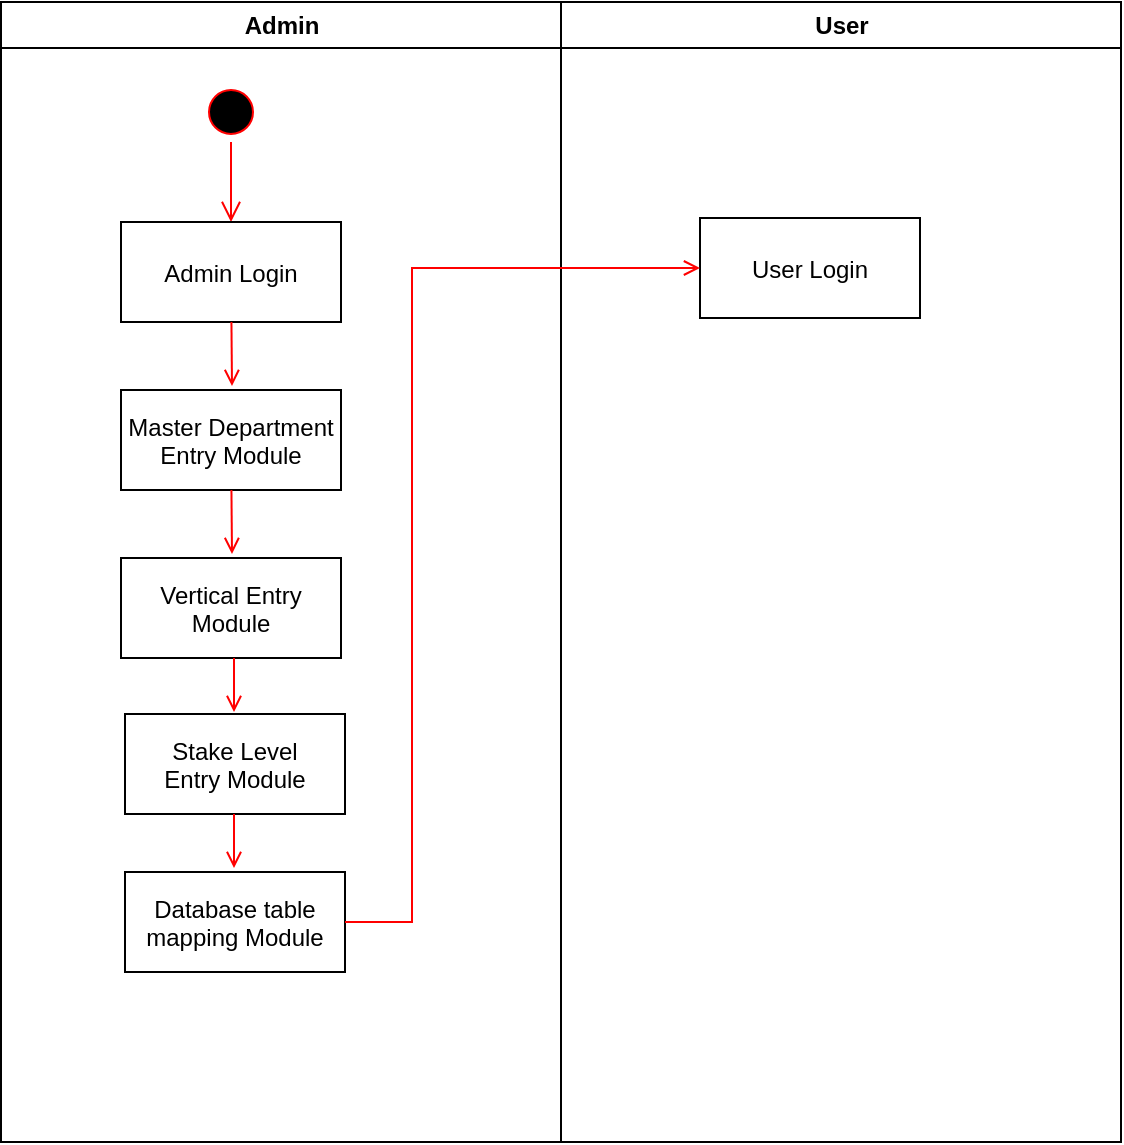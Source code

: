 <mxfile version="13.7.1" type="github">
  <diagram name="Page-1" id="e7e014a7-5840-1c2e-5031-d8a46d1fe8dd">
    <mxGraphModel dx="1342" dy="592" grid="1" gridSize="10" guides="1" tooltips="1" connect="1" arrows="1" fold="1" page="1" pageScale="1" pageWidth="1169" pageHeight="826" background="#ffffff" math="0" shadow="0">
      <root>
        <mxCell id="0" />
        <mxCell id="1" parent="0" />
        <mxCell id="2" value="Admin" style="swimlane;whiteSpace=wrap" parent="1" vertex="1">
          <mxGeometry x="164.5" y="128" width="280" height="570" as="geometry" />
        </mxCell>
        <mxCell id="5" value="" style="ellipse;shape=startState;fillColor=#000000;strokeColor=#ff0000;" parent="2" vertex="1">
          <mxGeometry x="100" y="40" width="30" height="30" as="geometry" />
        </mxCell>
        <mxCell id="6" value="" style="edgeStyle=elbowEdgeStyle;elbow=horizontal;verticalAlign=bottom;endArrow=open;endSize=8;strokeColor=#FF0000;endFill=1;rounded=0" parent="2" source="5" target="7" edge="1">
          <mxGeometry x="100" y="40" as="geometry">
            <mxPoint x="115" y="110" as="targetPoint" />
          </mxGeometry>
        </mxCell>
        <mxCell id="7" value="Admin Login" style="" parent="2" vertex="1">
          <mxGeometry x="60" y="110" width="110" height="50" as="geometry" />
        </mxCell>
        <mxCell id="8" value="Master Department &#xa;Entry Module" style="" parent="2" vertex="1">
          <mxGeometry x="60" y="194" width="110" height="50" as="geometry" />
        </mxCell>
        <mxCell id="9" value="" style="endArrow=open;strokeColor=#FF0000;endFill=1;rounded=0" parent="2" source="7" edge="1">
          <mxGeometry relative="1" as="geometry">
            <mxPoint x="115.5" y="192" as="targetPoint" />
          </mxGeometry>
        </mxCell>
        <mxCell id="10" value="Vertical Entry&#xa; Module" style="" parent="2" vertex="1">
          <mxGeometry x="60" y="278" width="110" height="50" as="geometry" />
        </mxCell>
        <mxCell id="11" value="" style="endArrow=open;strokeColor=#FF0000;endFill=1;rounded=0" parent="2" source="8" edge="1">
          <mxGeometry relative="1" as="geometry">
            <mxPoint x="115.5" y="276" as="targetPoint" />
          </mxGeometry>
        </mxCell>
        <mxCell id="jM3oIRl2WKjBreu4P8RQ-45" value="Stake Level&#xa; Entry Module" style="" vertex="1" parent="2">
          <mxGeometry x="62" y="356" width="110" height="50" as="geometry" />
        </mxCell>
        <mxCell id="jM3oIRl2WKjBreu4P8RQ-46" value="" style="endArrow=open;strokeColor=#FF0000;endFill=1;rounded=0" edge="1" parent="2">
          <mxGeometry relative="1" as="geometry">
            <mxPoint x="116.5" y="328" as="sourcePoint" />
            <mxPoint x="116.5" y="355" as="targetPoint" />
          </mxGeometry>
        </mxCell>
        <mxCell id="3" value="User" style="swimlane;whiteSpace=wrap;startSize=23;" parent="1" vertex="1">
          <mxGeometry x="444.5" y="128" width="280" height="570" as="geometry" />
        </mxCell>
        <mxCell id="jM3oIRl2WKjBreu4P8RQ-55" value="User Login" style="" vertex="1" parent="3">
          <mxGeometry x="69.5" y="108" width="110" height="50" as="geometry" />
        </mxCell>
        <mxCell id="jM3oIRl2WKjBreu4P8RQ-53" value="Database table&#xa; mapping Module" style="" vertex="1" parent="1">
          <mxGeometry x="226.5" y="563" width="110" height="50" as="geometry" />
        </mxCell>
        <mxCell id="jM3oIRl2WKjBreu4P8RQ-54" value="" style="endArrow=open;strokeColor=#FF0000;endFill=1;rounded=0" edge="1" parent="1">
          <mxGeometry relative="1" as="geometry">
            <mxPoint x="281" y="534" as="sourcePoint" />
            <mxPoint x="281" y="561" as="targetPoint" />
          </mxGeometry>
        </mxCell>
        <mxCell id="jM3oIRl2WKjBreu4P8RQ-47" value="" style="edgeStyle=elbowEdgeStyle;elbow=horizontal;strokeColor=#FF0000;endArrow=open;endFill=1;rounded=0;exitX=1;exitY=0.5;exitDx=0;exitDy=0;entryX=0;entryY=0.5;entryDx=0;entryDy=0;" edge="1" parent="1" source="jM3oIRl2WKjBreu4P8RQ-53" target="jM3oIRl2WKjBreu4P8RQ-55">
          <mxGeometry width="100" height="100" relative="1" as="geometry">
            <mxPoint x="350" y="518" as="sourcePoint" />
            <mxPoint x="496" y="260" as="targetPoint" />
            <Array as="points">
              <mxPoint x="370" y="243" />
            </Array>
          </mxGeometry>
        </mxCell>
      </root>
    </mxGraphModel>
  </diagram>
</mxfile>
